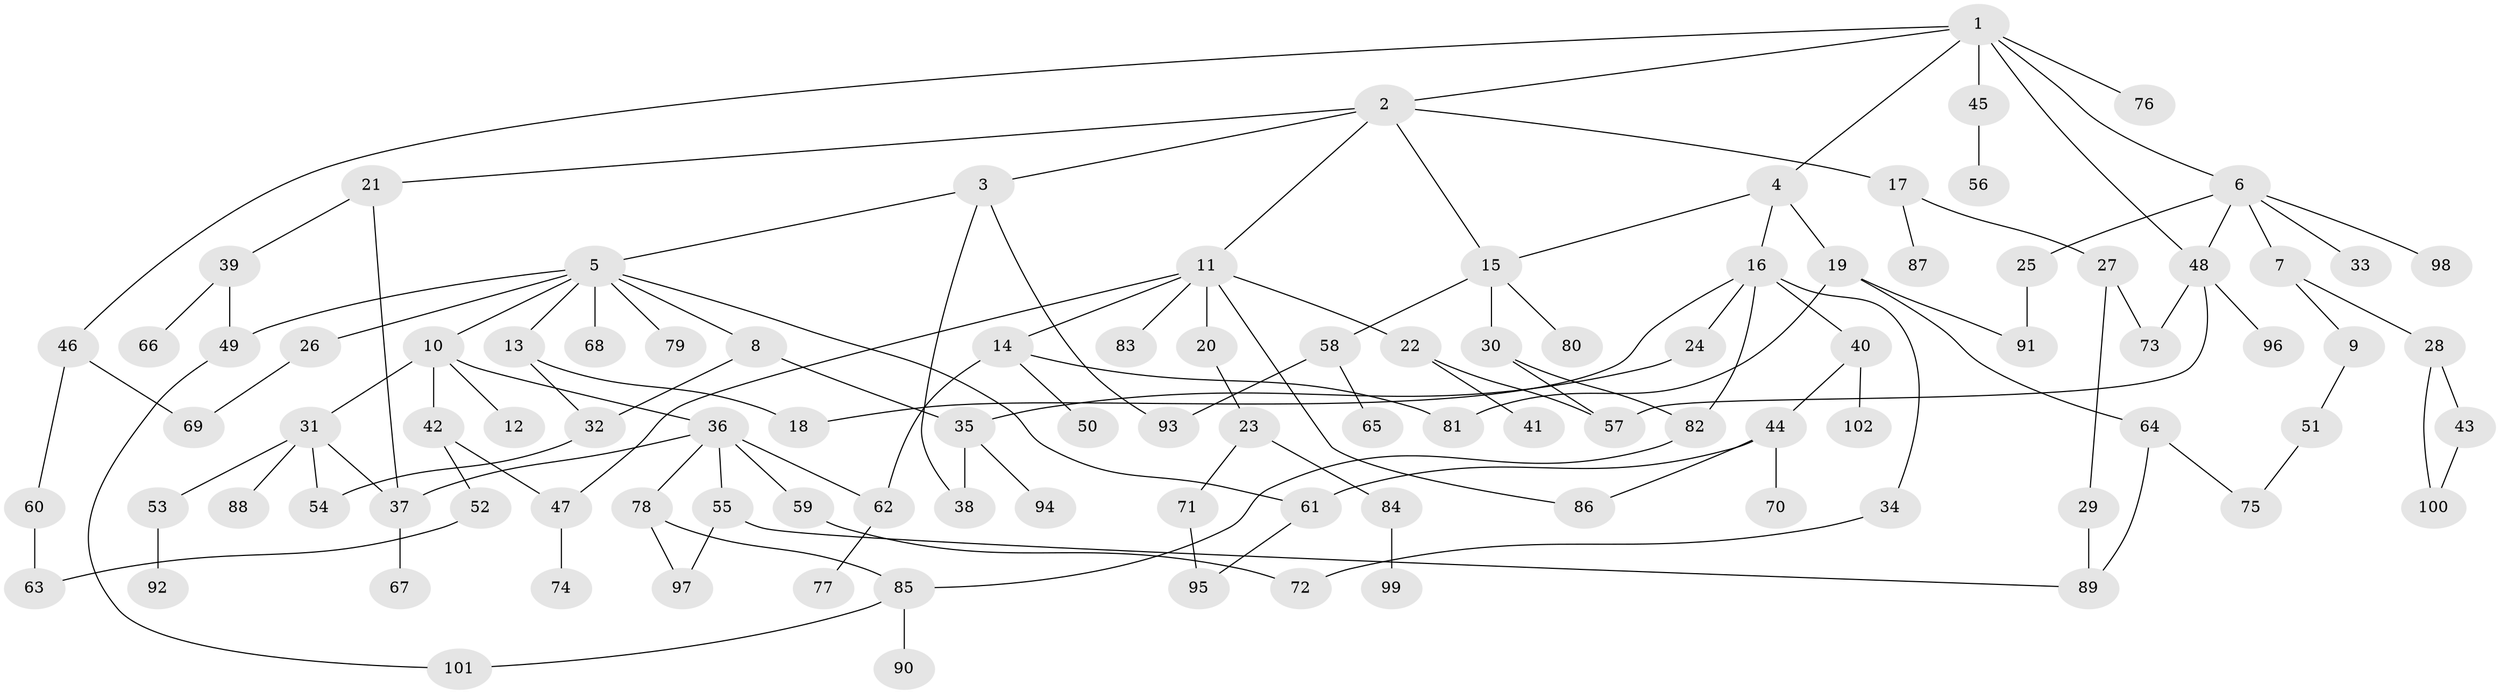 // Generated by graph-tools (version 1.1) at 2025/49/03/09/25 03:49:24]
// undirected, 102 vertices, 133 edges
graph export_dot {
graph [start="1"]
  node [color=gray90,style=filled];
  1;
  2;
  3;
  4;
  5;
  6;
  7;
  8;
  9;
  10;
  11;
  12;
  13;
  14;
  15;
  16;
  17;
  18;
  19;
  20;
  21;
  22;
  23;
  24;
  25;
  26;
  27;
  28;
  29;
  30;
  31;
  32;
  33;
  34;
  35;
  36;
  37;
  38;
  39;
  40;
  41;
  42;
  43;
  44;
  45;
  46;
  47;
  48;
  49;
  50;
  51;
  52;
  53;
  54;
  55;
  56;
  57;
  58;
  59;
  60;
  61;
  62;
  63;
  64;
  65;
  66;
  67;
  68;
  69;
  70;
  71;
  72;
  73;
  74;
  75;
  76;
  77;
  78;
  79;
  80;
  81;
  82;
  83;
  84;
  85;
  86;
  87;
  88;
  89;
  90;
  91;
  92;
  93;
  94;
  95;
  96;
  97;
  98;
  99;
  100;
  101;
  102;
  1 -- 2;
  1 -- 4;
  1 -- 6;
  1 -- 45;
  1 -- 46;
  1 -- 76;
  1 -- 48;
  2 -- 3;
  2 -- 11;
  2 -- 15;
  2 -- 17;
  2 -- 21;
  3 -- 5;
  3 -- 93;
  3 -- 38;
  4 -- 16;
  4 -- 19;
  4 -- 15;
  5 -- 8;
  5 -- 10;
  5 -- 13;
  5 -- 26;
  5 -- 61;
  5 -- 68;
  5 -- 79;
  5 -- 49;
  6 -- 7;
  6 -- 25;
  6 -- 33;
  6 -- 48;
  6 -- 98;
  7 -- 9;
  7 -- 28;
  8 -- 32;
  8 -- 35;
  9 -- 51;
  10 -- 12;
  10 -- 31;
  10 -- 36;
  10 -- 42;
  11 -- 14;
  11 -- 20;
  11 -- 22;
  11 -- 83;
  11 -- 86;
  11 -- 47;
  13 -- 18;
  13 -- 32;
  14 -- 50;
  14 -- 62;
  14 -- 81;
  15 -- 30;
  15 -- 58;
  15 -- 80;
  16 -- 18;
  16 -- 24;
  16 -- 34;
  16 -- 40;
  16 -- 82;
  17 -- 27;
  17 -- 87;
  19 -- 64;
  19 -- 81;
  19 -- 91;
  20 -- 23;
  21 -- 39;
  21 -- 37;
  22 -- 41;
  22 -- 57;
  23 -- 71;
  23 -- 84;
  24 -- 35;
  25 -- 91;
  26 -- 69;
  27 -- 29;
  27 -- 73;
  28 -- 43;
  28 -- 100;
  29 -- 89;
  30 -- 57;
  30 -- 82;
  31 -- 37;
  31 -- 53;
  31 -- 54;
  31 -- 88;
  32 -- 54;
  34 -- 72;
  35 -- 38;
  35 -- 94;
  36 -- 55;
  36 -- 59;
  36 -- 78;
  36 -- 37;
  36 -- 62;
  37 -- 67;
  39 -- 49;
  39 -- 66;
  40 -- 44;
  40 -- 102;
  42 -- 47;
  42 -- 52;
  43 -- 100;
  44 -- 70;
  44 -- 86;
  44 -- 61;
  45 -- 56;
  46 -- 60;
  46 -- 69;
  47 -- 74;
  48 -- 73;
  48 -- 96;
  48 -- 57;
  49 -- 101;
  51 -- 75;
  52 -- 63;
  53 -- 92;
  55 -- 97;
  55 -- 89;
  58 -- 65;
  58 -- 93;
  59 -- 72;
  60 -- 63;
  61 -- 95;
  62 -- 77;
  64 -- 75;
  64 -- 89;
  71 -- 95;
  78 -- 85;
  78 -- 97;
  82 -- 85;
  84 -- 99;
  85 -- 90;
  85 -- 101;
}
